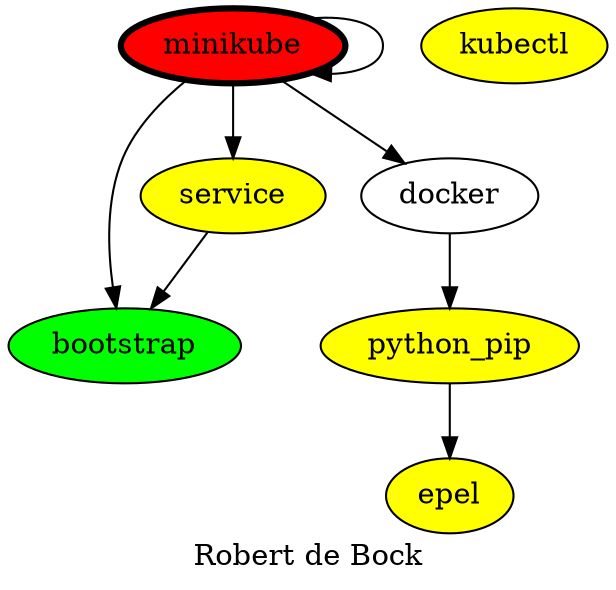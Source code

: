 digraph PhiloDilemma {
  label = "Robert de Bock" ;
  overlap=false
  {
    bootstrap [fillcolor=green style=filled]
    service [fillcolor=yellow style=filled]
    epel [fillcolor=yellow style=filled]
    python_pip [fillcolor=yellow style=filled]
    kubectl [fillcolor=yellow style=filled]
    minikube [fillcolor=red style=filled penwidth=3]
  }
  minikube -> {service minikube docker}
  docker -> python_pip
  python_pip -> epel
  {minikube service} -> bootstrap
}
